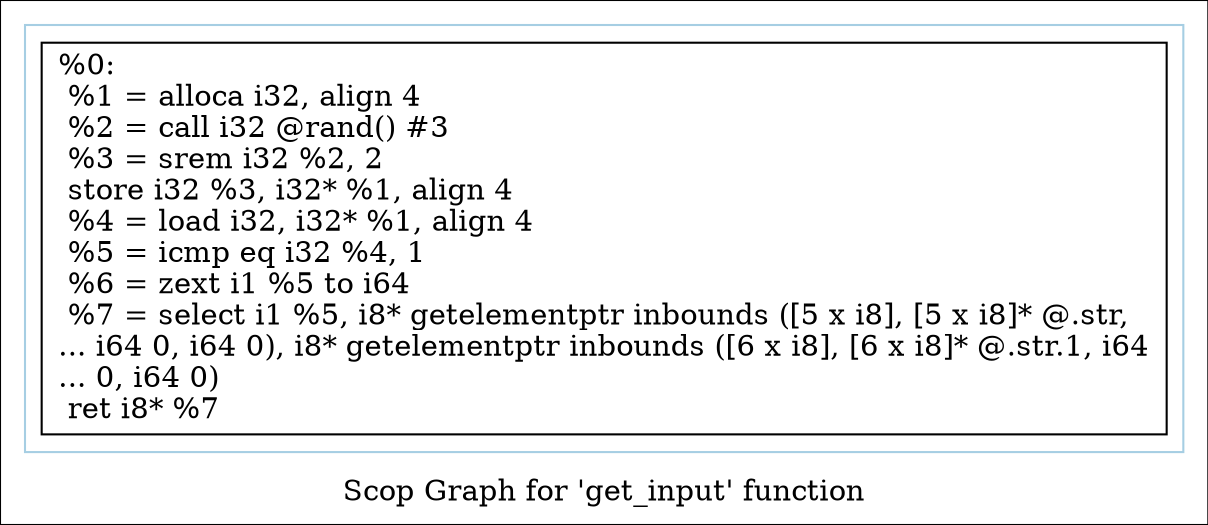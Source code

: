 digraph "Scop Graph for 'get_input' function" {
	label="Scop Graph for 'get_input' function";

	Node0x26bcf30 [shape=record,label="{%0:\l  %1 = alloca i32, align 4\l  %2 = call i32 @rand() #3\l  %3 = srem i32 %2, 2\l  store i32 %3, i32* %1, align 4\l  %4 = load i32, i32* %1, align 4\l  %5 = icmp eq i32 %4, 1\l  %6 = zext i1 %5 to i64\l  %7 = select i1 %5, i8* getelementptr inbounds ([5 x i8], [5 x i8]* @.str,\l... i64 0, i64 0), i8* getelementptr inbounds ([6 x i8], [6 x i8]* @.str.1, i64\l... 0, i64 0)\l  ret i8* %7\l}"];
	colorscheme = "paired12"
        subgraph cluster_0x26679c0 {
          label = "";
          style = solid;
          color = 1
          Node0x26bcf30;
        }
}

